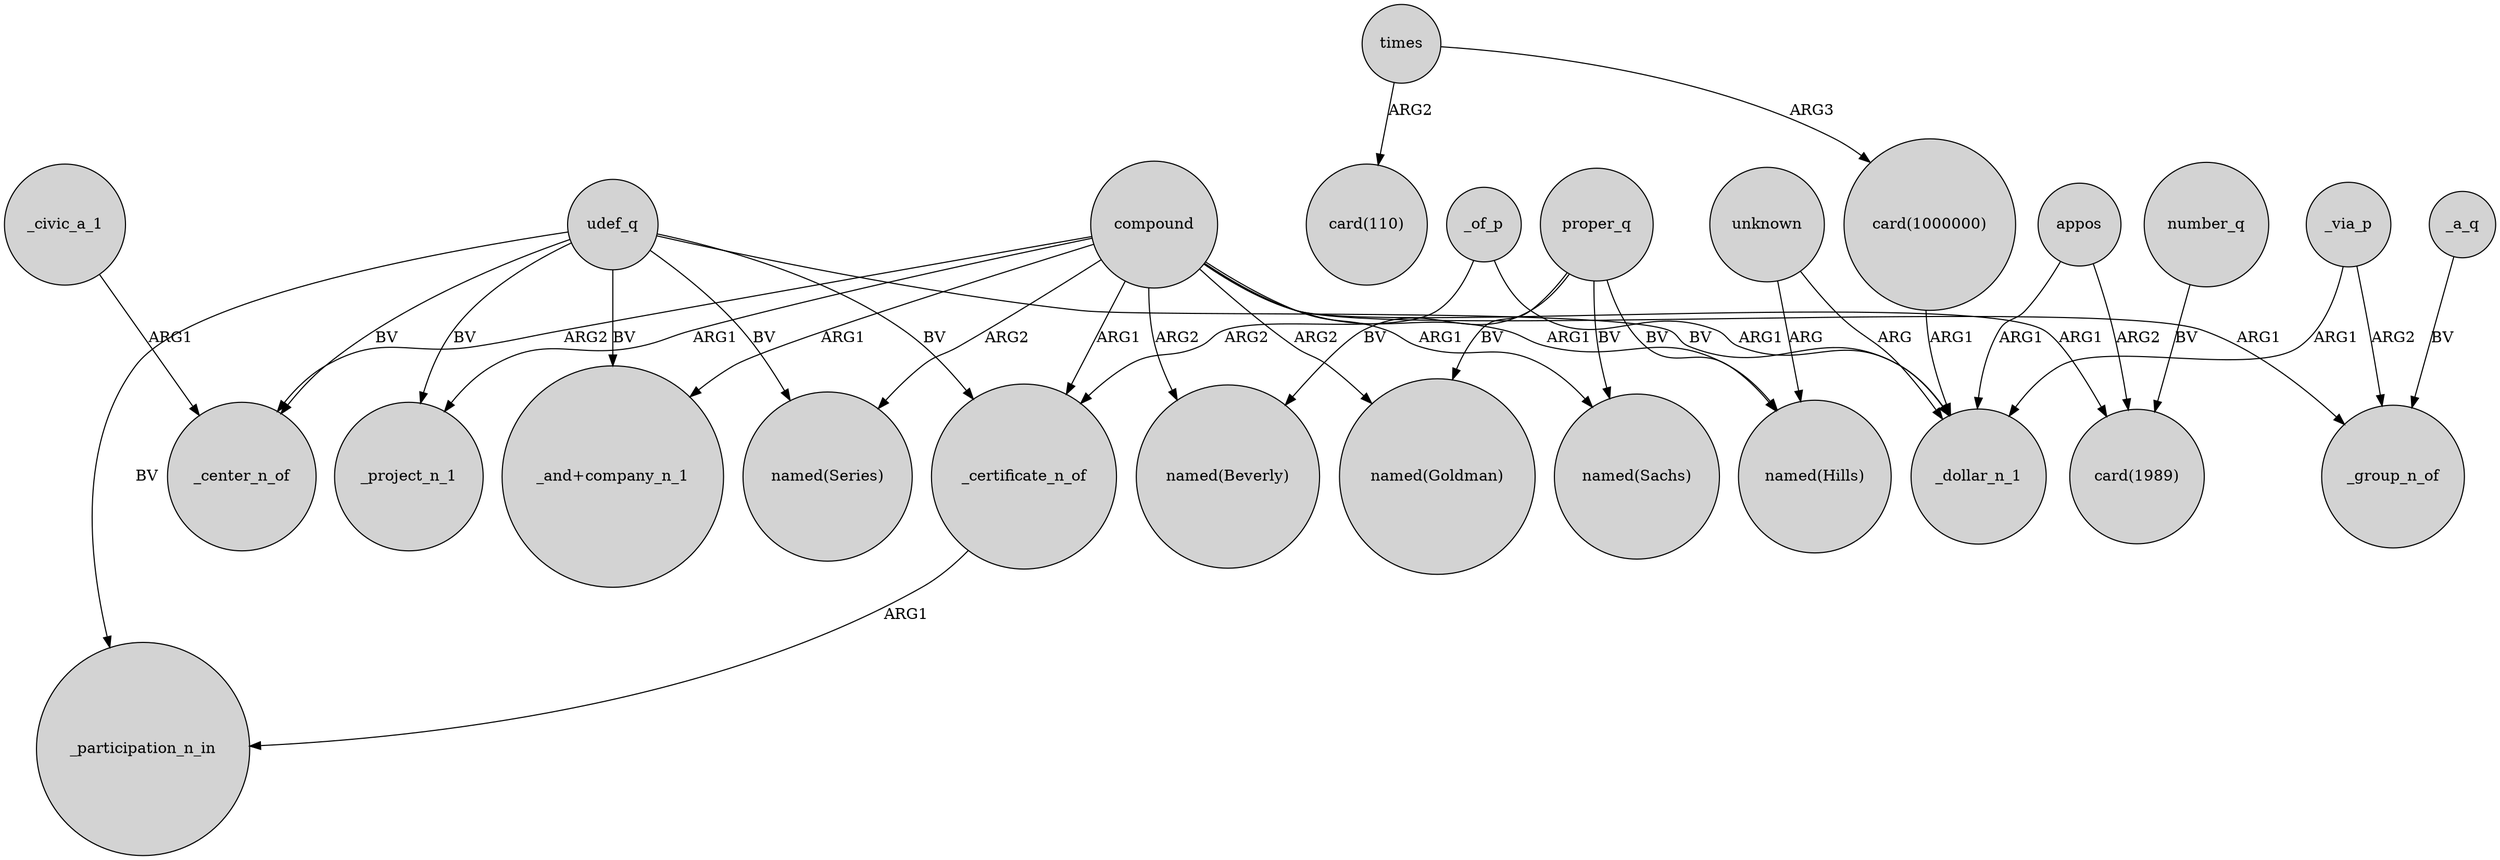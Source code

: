 digraph {
	node [shape=circle style=filled]
	compound -> _certificate_n_of [label=ARG1]
	"card(1000000)" -> _dollar_n_1 [label=ARG1]
	compound -> _project_n_1 [label=ARG1]
	_civic_a_1 -> _center_n_of [label=ARG1]
	udef_q -> "named(Series)" [label=BV]
	compound -> "named(Hills)" [label=ARG1]
	udef_q -> _project_n_1 [label=BV]
	_of_p -> _dollar_n_1 [label=ARG1]
	compound -> "named(Sachs)" [label=ARG1]
	_of_p -> _certificate_n_of [label=ARG2]
	proper_q -> "named(Hills)" [label=BV]
	unknown -> _dollar_n_1 [label=ARG]
	udef_q -> _certificate_n_of [label=BV]
	number_q -> "card(1989)" [label=BV]
	_certificate_n_of -> _participation_n_in [label=ARG1]
	udef_q -> _center_n_of [label=BV]
	compound -> "named(Beverly)" [label=ARG2]
	compound -> _center_n_of [label=ARG2]
	compound -> "named(Series)" [label=ARG2]
	proper_q -> "named(Goldman)" [label=BV]
	appos -> "card(1989)" [label=ARG2]
	_via_p -> _group_n_of [label=ARG2]
	times -> "card(1000000)" [label=ARG3]
	compound -> "card(1989)" [label=ARG1]
	compound -> "named(Goldman)" [label=ARG2]
	times -> "card(110)" [label=ARG2]
	appos -> _dollar_n_1 [label=ARG1]
	_via_p -> _dollar_n_1 [label=ARG1]
	proper_q -> "named(Sachs)" [label=BV]
	unknown -> "named(Hills)" [label=ARG]
	udef_q -> "_and+company_n_1" [label=BV]
	proper_q -> "named(Beverly)" [label=BV]
	udef_q -> _participation_n_in [label=BV]
	_a_q -> _group_n_of [label=BV]
	compound -> "_and+company_n_1" [label=ARG1]
	compound -> _group_n_of [label=ARG1]
	udef_q -> _dollar_n_1 [label=BV]
}
